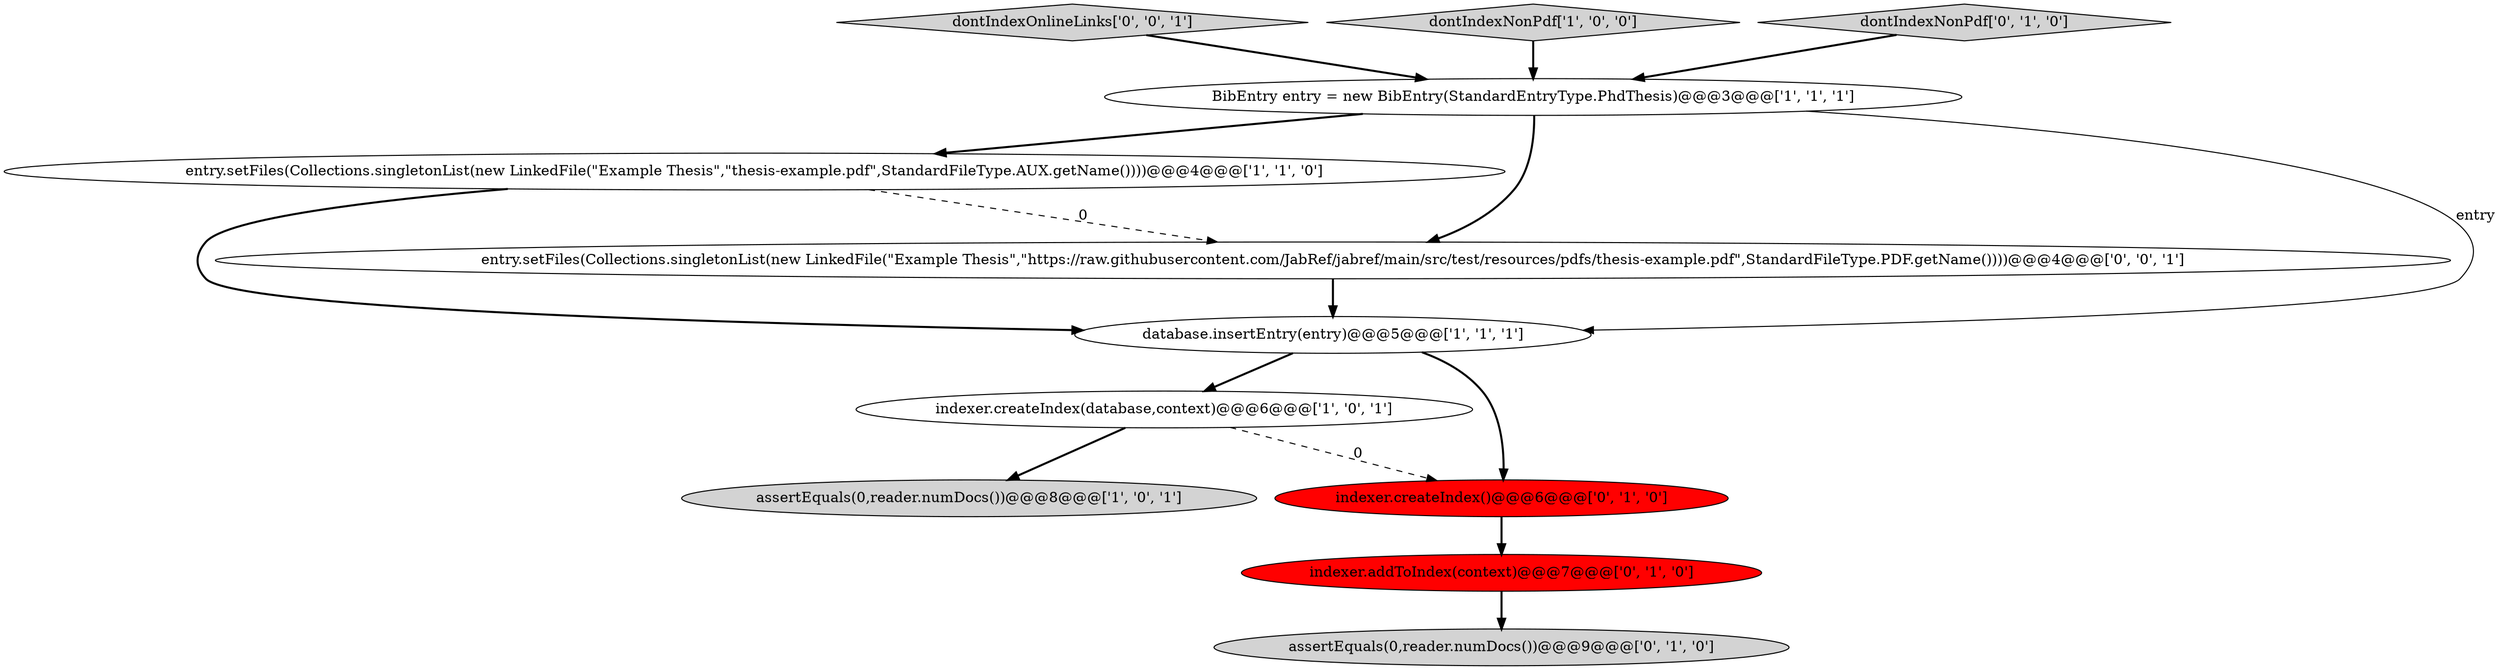 digraph {
1 [style = filled, label = "assertEquals(0,reader.numDocs())@@@8@@@['1', '0', '1']", fillcolor = lightgray, shape = ellipse image = "AAA0AAABBB1BBB"];
5 [style = filled, label = "entry.setFiles(Collections.singletonList(new LinkedFile(\"Example Thesis\",\"thesis-example.pdf\",StandardFileType.AUX.getName())))@@@4@@@['1', '1', '0']", fillcolor = white, shape = ellipse image = "AAA0AAABBB1BBB"];
7 [style = filled, label = "indexer.addToIndex(context)@@@7@@@['0', '1', '0']", fillcolor = red, shape = ellipse image = "AAA1AAABBB2BBB"];
3 [style = filled, label = "indexer.createIndex(database,context)@@@6@@@['1', '0', '1']", fillcolor = white, shape = ellipse image = "AAA0AAABBB1BBB"];
8 [style = filled, label = "assertEquals(0,reader.numDocs())@@@9@@@['0', '1', '0']", fillcolor = lightgray, shape = ellipse image = "AAA0AAABBB2BBB"];
11 [style = filled, label = "dontIndexOnlineLinks['0', '0', '1']", fillcolor = lightgray, shape = diamond image = "AAA0AAABBB3BBB"];
10 [style = filled, label = "entry.setFiles(Collections.singletonList(new LinkedFile(\"Example Thesis\",\"https://raw.githubusercontent.com/JabRef/jabref/main/src/test/resources/pdfs/thesis-example.pdf\",StandardFileType.PDF.getName())))@@@4@@@['0', '0', '1']", fillcolor = white, shape = ellipse image = "AAA0AAABBB3BBB"];
2 [style = filled, label = "database.insertEntry(entry)@@@5@@@['1', '1', '1']", fillcolor = white, shape = ellipse image = "AAA0AAABBB1BBB"];
6 [style = filled, label = "indexer.createIndex()@@@6@@@['0', '1', '0']", fillcolor = red, shape = ellipse image = "AAA1AAABBB2BBB"];
4 [style = filled, label = "BibEntry entry = new BibEntry(StandardEntryType.PhdThesis)@@@3@@@['1', '1', '1']", fillcolor = white, shape = ellipse image = "AAA0AAABBB1BBB"];
0 [style = filled, label = "dontIndexNonPdf['1', '0', '0']", fillcolor = lightgray, shape = diamond image = "AAA0AAABBB1BBB"];
9 [style = filled, label = "dontIndexNonPdf['0', '1', '0']", fillcolor = lightgray, shape = diamond image = "AAA0AAABBB2BBB"];
4->10 [style = bold, label=""];
5->2 [style = bold, label=""];
10->2 [style = bold, label=""];
3->6 [style = dashed, label="0"];
4->2 [style = solid, label="entry"];
6->7 [style = bold, label=""];
3->1 [style = bold, label=""];
9->4 [style = bold, label=""];
7->8 [style = bold, label=""];
0->4 [style = bold, label=""];
5->10 [style = dashed, label="0"];
4->5 [style = bold, label=""];
2->6 [style = bold, label=""];
2->3 [style = bold, label=""];
11->4 [style = bold, label=""];
}
